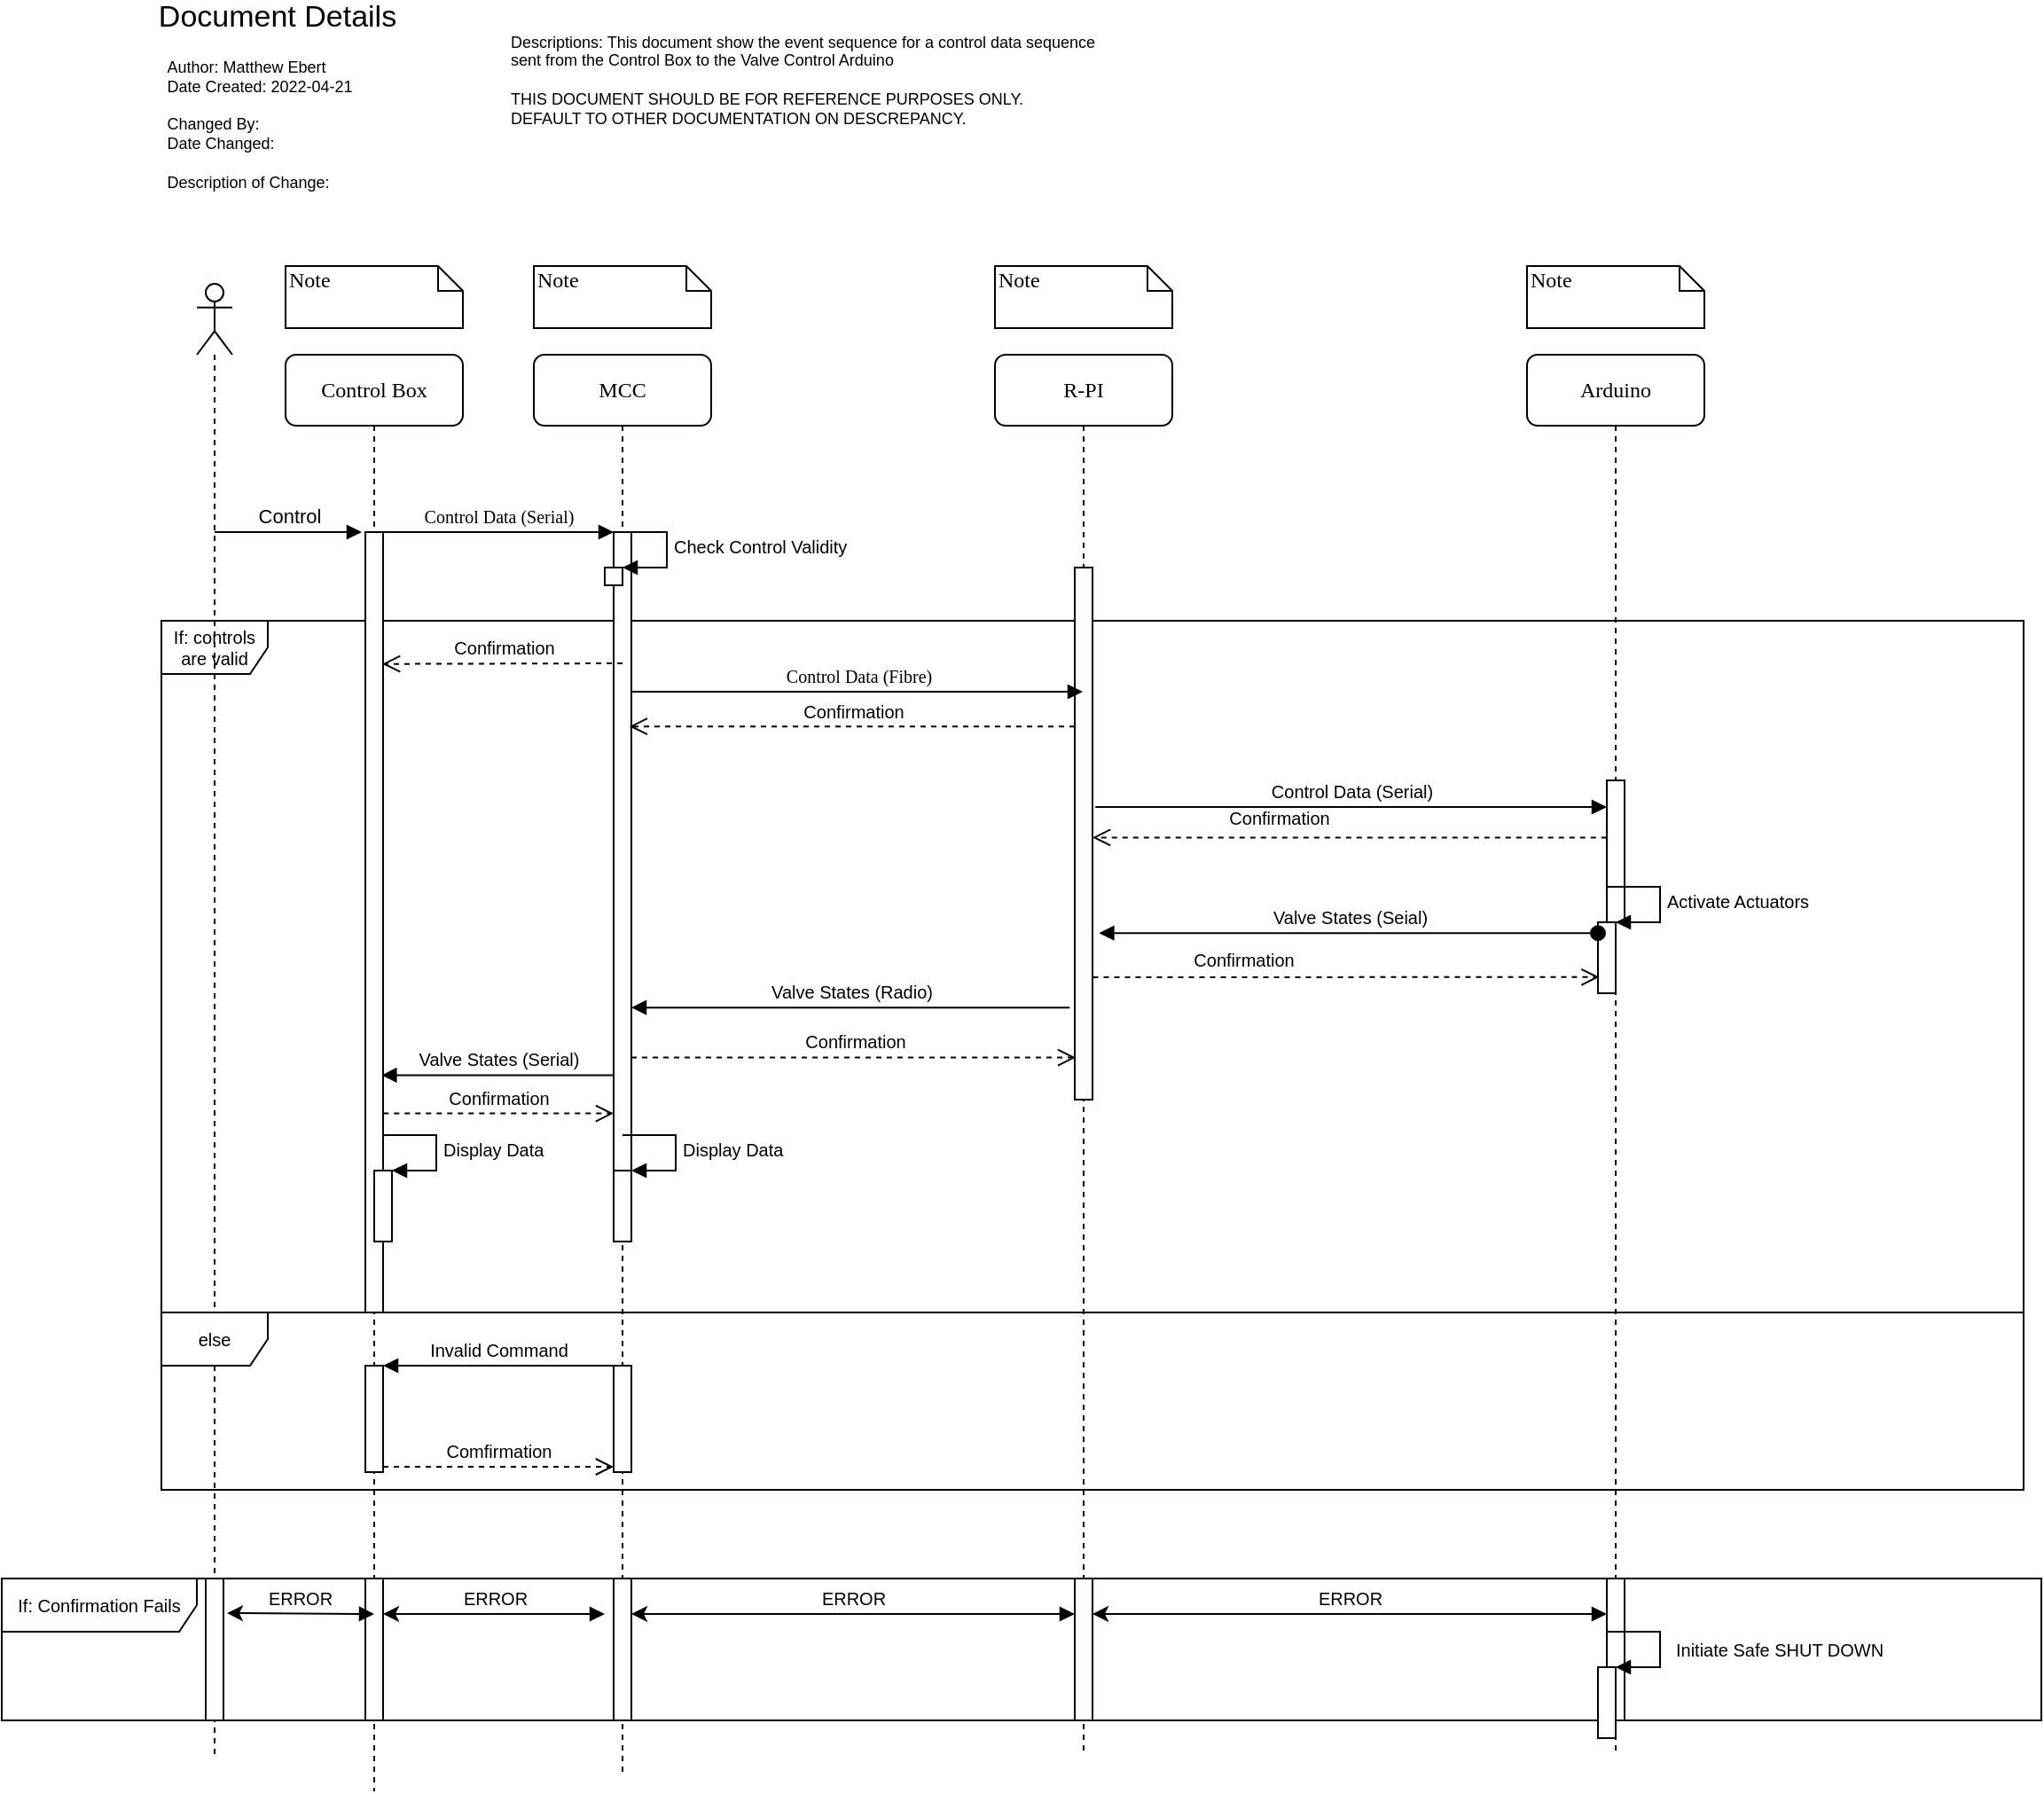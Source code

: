 <mxfile version="18.0.1" type="device"><diagram name="Page-1" id="13e1069c-82ec-6db2-03f1-153e76fe0fe0"><mxGraphModel dx="2082" dy="1433" grid="1" gridSize="10" guides="1" tooltips="1" connect="1" arrows="1" fold="1" page="1" pageScale="1" pageWidth="1100" pageHeight="850" background="none" math="0" shadow="0"><root><mxCell id="0"/><mxCell id="1" parent="0"/><mxCell id="SOqY7n5rjwsgiEtuoA1r-12" value="If: controls are valid" style="shape=umlFrame;whiteSpace=wrap;html=1;fontSize=10;" parent="1" vertex="1"><mxGeometry x="30" y="230" width="1050" height="390" as="geometry"/></mxCell><mxCell id="7baba1c4bc27f4b0-2" value="MCC" style="shape=umlLifeline;perimeter=lifelinePerimeter;whiteSpace=wrap;html=1;container=1;collapsible=0;recursiveResize=0;outlineConnect=0;rounded=1;shadow=0;comic=0;labelBackgroundColor=none;strokeWidth=1;fontFamily=Verdana;fontSize=12;align=center;" parent="1" vertex="1"><mxGeometry x="240" y="80" width="100" height="800" as="geometry"/></mxCell><mxCell id="7baba1c4bc27f4b0-10" value="" style="html=1;points=[];perimeter=orthogonalPerimeter;rounded=0;shadow=0;comic=0;labelBackgroundColor=none;strokeWidth=1;fontFamily=Verdana;fontSize=12;align=center;" parent="7baba1c4bc27f4b0-2" vertex="1"><mxGeometry x="45" y="100" width="10" height="400" as="geometry"/></mxCell><mxCell id="SOqY7n5rjwsgiEtuoA1r-10" value="" style="html=1;points=[];perimeter=orthogonalPerimeter;fontSize=10;" parent="7baba1c4bc27f4b0-2" vertex="1"><mxGeometry x="40" y="120" width="10" height="10" as="geometry"/></mxCell><mxCell id="SOqY7n5rjwsgiEtuoA1r-11" value="Check Control Validity" style="edgeStyle=orthogonalEdgeStyle;html=1;align=left;spacingLeft=2;endArrow=block;rounded=0;entryX=1;entryY=0;fontSize=10;" parent="7baba1c4bc27f4b0-2" target="SOqY7n5rjwsgiEtuoA1r-10" edge="1"><mxGeometry relative="1" as="geometry"><mxPoint x="45" y="100" as="sourcePoint"/><Array as="points"><mxPoint x="75" y="100"/></Array></mxGeometry></mxCell><mxCell id="SOqY7n5rjwsgiEtuoA1r-32" value="" style="html=1;points=[];perimeter=orthogonalPerimeter;fontSize=10;" parent="7baba1c4bc27f4b0-2" vertex="1"><mxGeometry x="45" y="460" width="10" height="40" as="geometry"/></mxCell><mxCell id="SOqY7n5rjwsgiEtuoA1r-33" value="Display Data" style="edgeStyle=orthogonalEdgeStyle;html=1;align=left;spacingLeft=2;endArrow=block;rounded=0;entryX=1;entryY=0;fontSize=10;" parent="7baba1c4bc27f4b0-2" target="SOqY7n5rjwsgiEtuoA1r-32" edge="1"><mxGeometry relative="1" as="geometry"><mxPoint x="50" y="440" as="sourcePoint"/><Array as="points"><mxPoint x="80" y="440"/></Array></mxGeometry></mxCell><mxCell id="7baba1c4bc27f4b0-3" value="R-PI" style="shape=umlLifeline;perimeter=lifelinePerimeter;whiteSpace=wrap;html=1;container=1;collapsible=0;recursiveResize=0;outlineConnect=0;rounded=1;shadow=0;comic=0;labelBackgroundColor=none;strokeWidth=1;fontFamily=Verdana;fontSize=12;align=center;" parent="1" vertex="1"><mxGeometry x="500" y="80" width="100" height="790" as="geometry"/></mxCell><mxCell id="7baba1c4bc27f4b0-13" value="" style="html=1;points=[];perimeter=orthogonalPerimeter;rounded=0;shadow=0;comic=0;labelBackgroundColor=none;strokeWidth=1;fontFamily=Verdana;fontSize=12;align=center;" parent="7baba1c4bc27f4b0-3" vertex="1"><mxGeometry x="45" y="120" width="10" height="300" as="geometry"/></mxCell><mxCell id="7baba1c4bc27f4b0-5" value="Arduino" style="shape=umlLifeline;perimeter=lifelinePerimeter;whiteSpace=wrap;html=1;container=1;collapsible=0;recursiveResize=0;outlineConnect=0;rounded=1;shadow=0;comic=0;labelBackgroundColor=none;strokeWidth=1;fontFamily=Verdana;fontSize=12;align=center;" parent="1" vertex="1"><mxGeometry x="800" y="80" width="100" height="790" as="geometry"/></mxCell><mxCell id="SOqY7n5rjwsgiEtuoA1r-13" value="" style="html=1;points=[];perimeter=orthogonalPerimeter;fontSize=10;" parent="7baba1c4bc27f4b0-5" vertex="1"><mxGeometry x="45" y="240" width="10" height="80" as="geometry"/></mxCell><mxCell id="SOqY7n5rjwsgiEtuoA1r-21" value="" style="html=1;points=[];perimeter=orthogonalPerimeter;fontSize=10;" parent="7baba1c4bc27f4b0-5" vertex="1"><mxGeometry x="40" y="320" width="10" height="40" as="geometry"/></mxCell><mxCell id="SOqY7n5rjwsgiEtuoA1r-22" value="Activate Actuators" style="edgeStyle=orthogonalEdgeStyle;html=1;align=left;spacingLeft=2;endArrow=block;rounded=0;entryX=1;entryY=0;fontSize=10;" parent="7baba1c4bc27f4b0-5" target="SOqY7n5rjwsgiEtuoA1r-21" edge="1"><mxGeometry relative="1" as="geometry"><mxPoint x="45" y="300" as="sourcePoint"/><Array as="points"><mxPoint x="75" y="300"/></Array></mxGeometry></mxCell><mxCell id="7baba1c4bc27f4b0-8" value="Control Box" style="shape=umlLifeline;perimeter=lifelinePerimeter;whiteSpace=wrap;html=1;container=1;collapsible=0;recursiveResize=0;outlineConnect=0;rounded=1;shadow=0;comic=0;labelBackgroundColor=none;strokeWidth=1;fontFamily=Verdana;fontSize=12;align=center;" parent="1" vertex="1"><mxGeometry x="100" y="80" width="100" height="810" as="geometry"/></mxCell><mxCell id="7baba1c4bc27f4b0-9" value="" style="html=1;points=[];perimeter=orthogonalPerimeter;rounded=0;shadow=0;comic=0;labelBackgroundColor=none;strokeWidth=1;fontFamily=Verdana;fontSize=12;align=center;" parent="7baba1c4bc27f4b0-8" vertex="1"><mxGeometry x="45" y="100" width="10" height="440" as="geometry"/></mxCell><mxCell id="SOqY7n5rjwsgiEtuoA1r-36" value="" style="html=1;points=[];perimeter=orthogonalPerimeter;fontSize=10;" parent="7baba1c4bc27f4b0-8" vertex="1"><mxGeometry x="50" y="460" width="10" height="40" as="geometry"/></mxCell><mxCell id="SOqY7n5rjwsgiEtuoA1r-37" value="Display Data" style="edgeStyle=orthogonalEdgeStyle;html=1;align=left;spacingLeft=2;endArrow=block;rounded=0;entryX=1;entryY=0;fontSize=10;" parent="7baba1c4bc27f4b0-8" target="SOqY7n5rjwsgiEtuoA1r-36" edge="1"><mxGeometry relative="1" as="geometry"><mxPoint x="55" y="440" as="sourcePoint"/><Array as="points"><mxPoint x="85" y="440"/></Array></mxGeometry></mxCell><mxCell id="7baba1c4bc27f4b0-11" value="&lt;font style=&quot;font-size: 10px&quot;&gt;Control Data (Serial)&lt;/font&gt;" style="html=1;verticalAlign=bottom;endArrow=block;entryX=0;entryY=0;labelBackgroundColor=none;fontFamily=Verdana;fontSize=12;edgeStyle=elbowEdgeStyle;elbow=vertical;" parent="1" source="7baba1c4bc27f4b0-9" target="7baba1c4bc27f4b0-10" edge="1"><mxGeometry relative="1" as="geometry"><mxPoint x="220" y="190" as="sourcePoint"/></mxGeometry></mxCell><mxCell id="7baba1c4bc27f4b0-14" value="&lt;font style=&quot;font-size: 10px;&quot;&gt;Control Data (Fibre)&lt;/font&gt;" style="html=1;verticalAlign=bottom;endArrow=block;labelBackgroundColor=none;fontFamily=Verdana;fontSize=12;edgeStyle=elbowEdgeStyle;elbow=vertical;" parent="1" source="7baba1c4bc27f4b0-10" target="7baba1c4bc27f4b0-3" edge="1"><mxGeometry relative="1" as="geometry"><mxPoint x="370" y="200" as="sourcePoint"/><mxPoint x="550" y="240" as="targetPoint"/><Array as="points"><mxPoint x="330" y="270"/><mxPoint x="490" y="360"/><mxPoint x="510" y="330"/><mxPoint x="550" y="340"/><mxPoint x="400" y="240"/><mxPoint x="310" y="280"/></Array></mxGeometry></mxCell><mxCell id="7baba1c4bc27f4b0-40" value="Note" style="shape=note;whiteSpace=wrap;html=1;size=14;verticalAlign=top;align=left;spacingTop=-6;rounded=0;shadow=0;comic=0;labelBackgroundColor=none;strokeWidth=1;fontFamily=Verdana;fontSize=12" parent="1" vertex="1"><mxGeometry x="100" y="30" width="100" height="35" as="geometry"/></mxCell><mxCell id="7baba1c4bc27f4b0-41" value="Note" style="shape=note;whiteSpace=wrap;html=1;size=14;verticalAlign=top;align=left;spacingTop=-6;rounded=0;shadow=0;comic=0;labelBackgroundColor=none;strokeWidth=1;fontFamily=Verdana;fontSize=12" parent="1" vertex="1"><mxGeometry x="240" y="30" width="100" height="35" as="geometry"/></mxCell><mxCell id="7baba1c4bc27f4b0-42" value="Note" style="shape=note;whiteSpace=wrap;html=1;size=14;verticalAlign=top;align=left;spacingTop=-6;rounded=0;shadow=0;comic=0;labelBackgroundColor=none;strokeWidth=1;fontFamily=Verdana;fontSize=12" parent="1" vertex="1"><mxGeometry x="500" y="30" width="100" height="35" as="geometry"/></mxCell><mxCell id="7baba1c4bc27f4b0-44" value="Note" style="shape=note;whiteSpace=wrap;html=1;size=14;verticalAlign=top;align=left;spacingTop=-6;rounded=0;shadow=0;comic=0;labelBackgroundColor=none;strokeWidth=1;fontFamily=Verdana;fontSize=12" parent="1" vertex="1"><mxGeometry x="800" y="30" width="100" height="35" as="geometry"/></mxCell><mxCell id="SOqY7n5rjwsgiEtuoA1r-5" value="" style="shape=umlLifeline;participant=umlActor;perimeter=lifelinePerimeter;whiteSpace=wrap;html=1;container=1;collapsible=0;recursiveResize=0;verticalAlign=top;spacingTop=36;outlineConnect=0;" parent="1" vertex="1"><mxGeometry x="50" y="40" width="20" height="830" as="geometry"/></mxCell><mxCell id="SOqY7n5rjwsgiEtuoA1r-9" value="Control" style="html=1;verticalAlign=bottom;endArrow=block;rounded=0;entryX=-0.2;entryY=0;entryDx=0;entryDy=0;entryPerimeter=0;" parent="SOqY7n5rjwsgiEtuoA1r-5" target="7baba1c4bc27f4b0-9" edge="1"><mxGeometry width="80" relative="1" as="geometry"><mxPoint x="10" y="140" as="sourcePoint"/><mxPoint x="90" y="140" as="targetPoint"/></mxGeometry></mxCell><mxCell id="SOqY7n5rjwsgiEtuoA1r-16" value="Confirmation" style="html=1;verticalAlign=bottom;endArrow=open;dashed=1;endSize=8;rounded=0;fontSize=10;entryX=0.886;entryY=0.274;entryDx=0;entryDy=0;entryPerimeter=0;" parent="1" source="7baba1c4bc27f4b0-13" target="7baba1c4bc27f4b0-10" edge="1"><mxGeometry relative="1" as="geometry"><mxPoint x="490" y="300" as="sourcePoint"/><mxPoint x="410" y="300" as="targetPoint"/></mxGeometry></mxCell><mxCell id="SOqY7n5rjwsgiEtuoA1r-17" value="Confirmation" style="html=1;verticalAlign=bottom;endArrow=open;dashed=1;endSize=8;rounded=0;fontSize=10;entryX=0.955;entryY=0.169;entryDx=0;entryDy=0;entryPerimeter=0;" parent="1" target="7baba1c4bc27f4b0-9" edge="1"><mxGeometry relative="1" as="geometry"><mxPoint x="290" y="254" as="sourcePoint"/><mxPoint x="200" y="250" as="targetPoint"/></mxGeometry></mxCell><mxCell id="SOqY7n5rjwsgiEtuoA1r-18" value="Control Data (Serial)" style="html=1;verticalAlign=bottom;startArrow=none;startFill=0;endArrow=block;startSize=8;rounded=0;fontSize=10;exitX=1.162;exitY=0.45;exitDx=0;exitDy=0;exitPerimeter=0;" parent="1" source="7baba1c4bc27f4b0-13" target="SOqY7n5rjwsgiEtuoA1r-13" edge="1"><mxGeometry width="60" relative="1" as="geometry"><mxPoint x="580" y="330" as="sourcePoint"/><mxPoint x="640" y="330" as="targetPoint"/></mxGeometry></mxCell><mxCell id="SOqY7n5rjwsgiEtuoA1r-20" value="Confirmation" style="html=1;verticalAlign=bottom;endArrow=open;dashed=1;endSize=8;rounded=0;fontSize=10;exitX=-0.01;exitY=0.403;exitDx=0;exitDy=0;exitPerimeter=0;" parent="1" source="SOqY7n5rjwsgiEtuoA1r-13" target="7baba1c4bc27f4b0-13" edge="1"><mxGeometry x="0.277" y="-2" relative="1" as="geometry"><mxPoint x="830" y="350" as="sourcePoint"/><mxPoint x="750" y="350" as="targetPoint"/><mxPoint as="offset"/></mxGeometry></mxCell><mxCell id="SOqY7n5rjwsgiEtuoA1r-23" value="Valve States (Seial)" style="html=1;verticalAlign=bottom;startArrow=oval;startFill=1;endArrow=block;startSize=8;rounded=0;fontSize=10;entryX=1.369;entryY=0.687;entryDx=0;entryDy=0;entryPerimeter=0;exitX=0;exitY=0.153;exitDx=0;exitDy=0;exitPerimeter=0;" parent="1" source="SOqY7n5rjwsgiEtuoA1r-21" target="7baba1c4bc27f4b0-13" edge="1"><mxGeometry width="60" relative="1" as="geometry"><mxPoint x="750" y="420" as="sourcePoint"/><mxPoint x="810" y="420" as="targetPoint"/></mxGeometry></mxCell><mxCell id="SOqY7n5rjwsgiEtuoA1r-24" value="Confirmation" style="html=1;verticalAlign=bottom;endArrow=open;dashed=1;endSize=8;rounded=0;fontSize=10;entryX=0.076;entryY=0.772;entryDx=0;entryDy=0;entryPerimeter=0;exitX=1.024;exitY=0.77;exitDx=0;exitDy=0;exitPerimeter=0;" parent="1" source="7baba1c4bc27f4b0-13" target="SOqY7n5rjwsgiEtuoA1r-21" edge="1"><mxGeometry x="-0.406" y="1" relative="1" as="geometry"><mxPoint x="810" y="450" as="sourcePoint"/><mxPoint x="730" y="450" as="targetPoint"/><mxPoint as="offset"/></mxGeometry></mxCell><mxCell id="SOqY7n5rjwsgiEtuoA1r-25" value="Valve States (Radio)" style="html=1;verticalAlign=bottom;endArrow=block;rounded=0;fontSize=10;exitX=-0.286;exitY=0.827;exitDx=0;exitDy=0;exitPerimeter=0;" parent="1" source="7baba1c4bc27f4b0-13" target="7baba1c4bc27f4b0-10" edge="1"><mxGeometry width="80" relative="1" as="geometry"><mxPoint x="440" y="450" as="sourcePoint"/><mxPoint x="520" y="450" as="targetPoint"/></mxGeometry></mxCell><mxCell id="SOqY7n5rjwsgiEtuoA1r-26" value="Confirmation" style="html=1;verticalAlign=bottom;endArrow=open;dashed=1;endSize=8;rounded=0;fontSize=10;entryX=0.059;entryY=0.921;entryDx=0;entryDy=0;entryPerimeter=0;" parent="1" source="7baba1c4bc27f4b0-10" target="7baba1c4bc27f4b0-13" edge="1"><mxGeometry relative="1" as="geometry"><mxPoint x="480" y="500" as="sourcePoint"/><mxPoint x="540" y="468" as="targetPoint"/></mxGeometry></mxCell><mxCell id="SOqY7n5rjwsgiEtuoA1r-28" value="Valve States (Serial)" style="html=1;verticalAlign=bottom;endArrow=block;rounded=0;fontSize=10;entryX=0.919;entryY=0.696;entryDx=0;entryDy=0;entryPerimeter=0;" parent="1" source="7baba1c4bc27f4b0-10" target="7baba1c4bc27f4b0-9" edge="1"><mxGeometry width="80" relative="1" as="geometry"><mxPoint x="273.57" y="490.0" as="sourcePoint"/><mxPoint x="160" y="487" as="targetPoint"/></mxGeometry></mxCell><mxCell id="SOqY7n5rjwsgiEtuoA1r-29" value="Confirmation" style="html=1;verticalAlign=bottom;endArrow=open;dashed=1;endSize=8;rounded=0;fontSize=10;exitX=1.014;exitY=0.745;exitDx=0;exitDy=0;exitPerimeter=0;" parent="1" source="7baba1c4bc27f4b0-9" target="7baba1c4bc27f4b0-10" edge="1"><mxGeometry relative="1" as="geometry"><mxPoint x="303.86" y="484.36" as="sourcePoint"/><mxPoint x="555.59" y="486.3" as="targetPoint"/></mxGeometry></mxCell><mxCell id="SOqY7n5rjwsgiEtuoA1r-38" value="else" style="shape=umlFrame;whiteSpace=wrap;html=1;fontSize=10;" parent="1" vertex="1"><mxGeometry x="30" y="620" width="1050" height="100" as="geometry"/></mxCell><mxCell id="SOqY7n5rjwsgiEtuoA1r-39" value="" style="html=1;points=[];perimeter=orthogonalPerimeter;fontSize=10;" parent="1" vertex="1"><mxGeometry x="145" y="650" width="10" height="60" as="geometry"/></mxCell><mxCell id="SOqY7n5rjwsgiEtuoA1r-40" value="Invalid Command" style="html=1;verticalAlign=bottom;endArrow=block;entryX=1;entryY=0;rounded=0;fontSize=10;" parent="1" source="SOqY7n5rjwsgiEtuoA1r-42" target="SOqY7n5rjwsgiEtuoA1r-39" edge="1"><mxGeometry relative="1" as="geometry"><mxPoint x="215" y="650" as="sourcePoint"/></mxGeometry></mxCell><mxCell id="SOqY7n5rjwsgiEtuoA1r-41" value="Comfirmation" style="html=1;verticalAlign=bottom;endArrow=open;dashed=1;endSize=8;exitX=1;exitY=0.95;rounded=0;fontSize=10;" parent="1" source="SOqY7n5rjwsgiEtuoA1r-39" target="SOqY7n5rjwsgiEtuoA1r-42" edge="1"><mxGeometry relative="1" as="geometry"><mxPoint x="215" y="707" as="targetPoint"/></mxGeometry></mxCell><mxCell id="SOqY7n5rjwsgiEtuoA1r-42" value="" style="html=1;points=[];perimeter=orthogonalPerimeter;fontSize=10;" parent="1" vertex="1"><mxGeometry x="285" y="650" width="10" height="60" as="geometry"/></mxCell><mxCell id="SOqY7n5rjwsgiEtuoA1r-43" value="If: Confirmation Fails" style="shape=umlFrame;whiteSpace=wrap;html=1;fontSize=10;width=110;height=30;" parent="1" vertex="1"><mxGeometry x="-60" y="770" width="1150" height="80" as="geometry"/></mxCell><mxCell id="SOqY7n5rjwsgiEtuoA1r-44" value="" style="html=1;points=[];perimeter=orthogonalPerimeter;fontSize=10;" parent="1" vertex="1"><mxGeometry x="55" y="770" width="10" height="80" as="geometry"/></mxCell><mxCell id="SOqY7n5rjwsgiEtuoA1r-45" value="" style="html=1;points=[];perimeter=orthogonalPerimeter;fontSize=10;" parent="1" vertex="1"><mxGeometry x="145" y="770" width="10" height="80" as="geometry"/></mxCell><mxCell id="SOqY7n5rjwsgiEtuoA1r-46" value="" style="html=1;points=[];perimeter=orthogonalPerimeter;fontSize=10;" parent="1" vertex="1"><mxGeometry x="285" y="770" width="10" height="80" as="geometry"/></mxCell><mxCell id="SOqY7n5rjwsgiEtuoA1r-47" value="" style="html=1;points=[];perimeter=orthogonalPerimeter;fontSize=10;" parent="1" vertex="1"><mxGeometry x="545" y="770" width="10" height="80" as="geometry"/></mxCell><mxCell id="SOqY7n5rjwsgiEtuoA1r-48" value="" style="html=1;points=[];perimeter=orthogonalPerimeter;fontSize=10;" parent="1" vertex="1"><mxGeometry x="845" y="770" width="10" height="80" as="geometry"/></mxCell><mxCell id="SOqY7n5rjwsgiEtuoA1r-49" value="ERROR" style="html=1;verticalAlign=bottom;endArrow=block;rounded=0;fontSize=10;exitX=1.197;exitY=0.244;exitDx=0;exitDy=0;exitPerimeter=0;startArrow=classic;startFill=1;" parent="1" source="SOqY7n5rjwsgiEtuoA1r-44" edge="1"><mxGeometry width="80" relative="1" as="geometry"><mxPoint x="70" y="790" as="sourcePoint"/><mxPoint x="150" y="790" as="targetPoint"/></mxGeometry></mxCell><mxCell id="SOqY7n5rjwsgiEtuoA1r-50" value="ERROR" style="html=1;verticalAlign=bottom;endArrow=block;rounded=0;fontSize=10;exitX=1.197;exitY=0.244;exitDx=0;exitDy=0;exitPerimeter=0;startArrow=classic;startFill=1;" parent="1" edge="1"><mxGeometry width="80" relative="1" as="geometry"><mxPoint x="155.0" y="790.0" as="sourcePoint"/><mxPoint x="280" y="790" as="targetPoint"/></mxGeometry></mxCell><mxCell id="SOqY7n5rjwsgiEtuoA1r-51" value="ERROR" style="html=1;verticalAlign=bottom;endArrow=block;rounded=0;fontSize=10;exitX=1.197;exitY=0.244;exitDx=0;exitDy=0;exitPerimeter=0;startArrow=classic;startFill=1;" parent="1" target="SOqY7n5rjwsgiEtuoA1r-47" edge="1"><mxGeometry width="80" relative="1" as="geometry"><mxPoint x="295.0" y="790.0" as="sourcePoint"/><mxPoint x="378.03" y="790.48" as="targetPoint"/></mxGeometry></mxCell><mxCell id="SOqY7n5rjwsgiEtuoA1r-52" value="ERROR" style="html=1;verticalAlign=bottom;endArrow=block;rounded=0;fontSize=10;exitX=1.197;exitY=0.244;exitDx=0;exitDy=0;exitPerimeter=0;startArrow=classic;startFill=1;" parent="1" target="SOqY7n5rjwsgiEtuoA1r-48" edge="1"><mxGeometry width="80" relative="1" as="geometry"><mxPoint x="555.0" y="790.0" as="sourcePoint"/><mxPoint x="638.03" y="790.48" as="targetPoint"/></mxGeometry></mxCell><mxCell id="SOqY7n5rjwsgiEtuoA1r-53" value="" style="html=1;points=[];perimeter=orthogonalPerimeter;fontSize=10;" parent="1" vertex="1"><mxGeometry x="840" y="820" width="10" height="40" as="geometry"/></mxCell><mxCell id="SOqY7n5rjwsgiEtuoA1r-54" value="Initiate Safe SHUT DOWN" style="edgeStyle=orthogonalEdgeStyle;html=1;align=left;spacingLeft=2;endArrow=block;rounded=0;entryX=1;entryY=0;fontSize=10;" parent="1" target="SOqY7n5rjwsgiEtuoA1r-53" edge="1"><mxGeometry x="0.066" y="5" relative="1" as="geometry"><mxPoint x="845" y="800" as="sourcePoint"/><Array as="points"><mxPoint x="875" y="800"/></Array><mxPoint as="offset"/></mxGeometry></mxCell><mxCell id="EghENg9K-C2hI4ymr3PU-1" value="&lt;font style=&quot;font-size: 17px&quot;&gt;Document Details&lt;/font&gt;" style="text;html=1;align=center;verticalAlign=middle;resizable=0;points=[];autosize=1;strokeColor=none;fillColor=none;fontSize=9;" vertex="1" parent="1"><mxGeometry x="20" y="-120" width="150" height="20" as="geometry"/></mxCell><mxCell id="EghENg9K-C2hI4ymr3PU-2" value="&lt;div style=&quot;text-align: left&quot;&gt;&lt;span&gt;Author: Matthew Ebert&lt;/span&gt;&lt;/div&gt;&lt;div style=&quot;text-align: left&quot;&gt;&lt;span&gt;Date Created: 2022-04-21&lt;/span&gt;&lt;/div&gt;&lt;div style=&quot;text-align: left&quot;&gt;&lt;span&gt;&lt;br&gt;&lt;/span&gt;&lt;/div&gt;&lt;div style=&quot;text-align: left&quot;&gt;&lt;span&gt;Changed By:&lt;/span&gt;&lt;/div&gt;&lt;div style=&quot;text-align: left&quot;&gt;&lt;span&gt;Date Changed:&amp;nbsp;&lt;/span&gt;&lt;/div&gt;&lt;div style=&quot;text-align: left&quot;&gt;&lt;span&gt;&lt;br&gt;&lt;/span&gt;&lt;/div&gt;&lt;div style=&quot;text-align: left&quot;&gt;&lt;span&gt;Description of Change:&amp;nbsp;&lt;/span&gt;&lt;/div&gt;" style="text;html=1;align=center;verticalAlign=middle;resizable=0;points=[];autosize=1;strokeColor=none;fillColor=none;fontSize=9;" vertex="1" parent="1"><mxGeometry x="25" y="-90" width="120" height="80" as="geometry"/></mxCell><mxCell id="EghENg9K-C2hI4ymr3PU-3" value="Descriptions: This document show the event sequence for a control data sequence &lt;br&gt;sent from the Control Box to the Valve Control Arduino&lt;br&gt;&lt;br&gt;THIS DOCUMENT SHOULD BE FOR REFERENCE PURPOSES ONLY.&lt;br&gt;DEFAULT TO OTHER DOCUMENTATION ON DESCREPANCY." style="text;html=1;align=left;verticalAlign=middle;resizable=0;points=[];autosize=1;strokeColor=none;fillColor=none;fontSize=9;" vertex="1" parent="1"><mxGeometry x="225" y="-105" width="350" height="60" as="geometry"/></mxCell></root></mxGraphModel></diagram></mxfile>